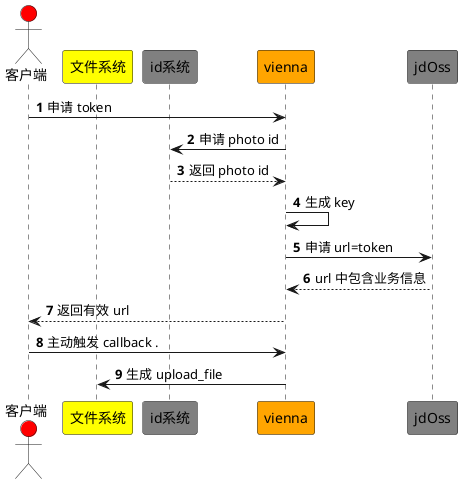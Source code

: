 @startuml
'https://plantuml.com/sequence-diagram
autonumber

actor "客户端" as User #red
' The only difference between actor
'and participant is the drawing
participant "文件系统" as File #yellow
participant "id系统" as Uid #gray
participant "vienna" as Vienna #orange
participant "jdOss" as JdOss #gray
/' You can also declare:
   participant L as "I have a really\nlong name"  #99FF99
  '/
User -> Vienna : 申请 token
Vienna -> Uid : 申请 photo id
Uid --> Vienna : 返回 photo id
Vienna -> Vienna : 生成 key
Vienna -> JdOss : 申请 url=token
JdOss --> Vienna : url 中包含业务信息
Vienna --> User : 返回有效 url


User -> Vienna : 主动触发 callback .
Vienna -> File : 生成 upload_file
@enduml
